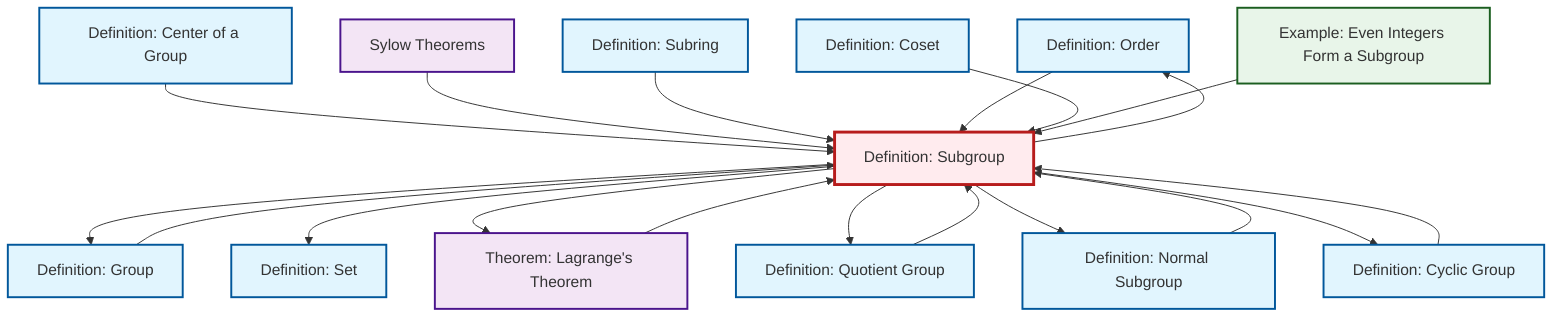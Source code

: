 graph TD
    classDef definition fill:#e1f5fe,stroke:#01579b,stroke-width:2px
    classDef theorem fill:#f3e5f5,stroke:#4a148c,stroke-width:2px
    classDef axiom fill:#fff3e0,stroke:#e65100,stroke-width:2px
    classDef example fill:#e8f5e9,stroke:#1b5e20,stroke-width:2px
    classDef current fill:#ffebee,stroke:#b71c1c,stroke-width:3px
    def-order["Definition: Order"]:::definition
    ex-even-integers-subgroup["Example: Even Integers Form a Subgroup"]:::example
    def-cyclic-group["Definition: Cyclic Group"]:::definition
    thm-lagrange["Theorem: Lagrange's Theorem"]:::theorem
    def-subgroup["Definition: Subgroup"]:::definition
    def-set["Definition: Set"]:::definition
    def-subring["Definition: Subring"]:::definition
    def-group["Definition: Group"]:::definition
    def-coset["Definition: Coset"]:::definition
    def-quotient-group["Definition: Quotient Group"]:::definition
    def-normal-subgroup["Definition: Normal Subgroup"]:::definition
    def-center-of-group["Definition: Center of a Group"]:::definition
    thm-sylow["Sylow Theorems"]:::theorem
    thm-lagrange --> def-subgroup
    def-normal-subgroup --> def-subgroup
    def-subgroup --> def-group
    def-subgroup --> def-set
    def-subgroup --> thm-lagrange
    def-center-of-group --> def-subgroup
    def-subgroup --> def-quotient-group
    def-cyclic-group --> def-subgroup
    def-group --> def-subgroup
    thm-sylow --> def-subgroup
    def-subring --> def-subgroup
    def-order --> def-subgroup
    def-subgroup --> def-order
    def-coset --> def-subgroup
    ex-even-integers-subgroup --> def-subgroup
    def-quotient-group --> def-subgroup
    def-subgroup --> def-normal-subgroup
    def-subgroup --> def-cyclic-group
    class def-subgroup current
